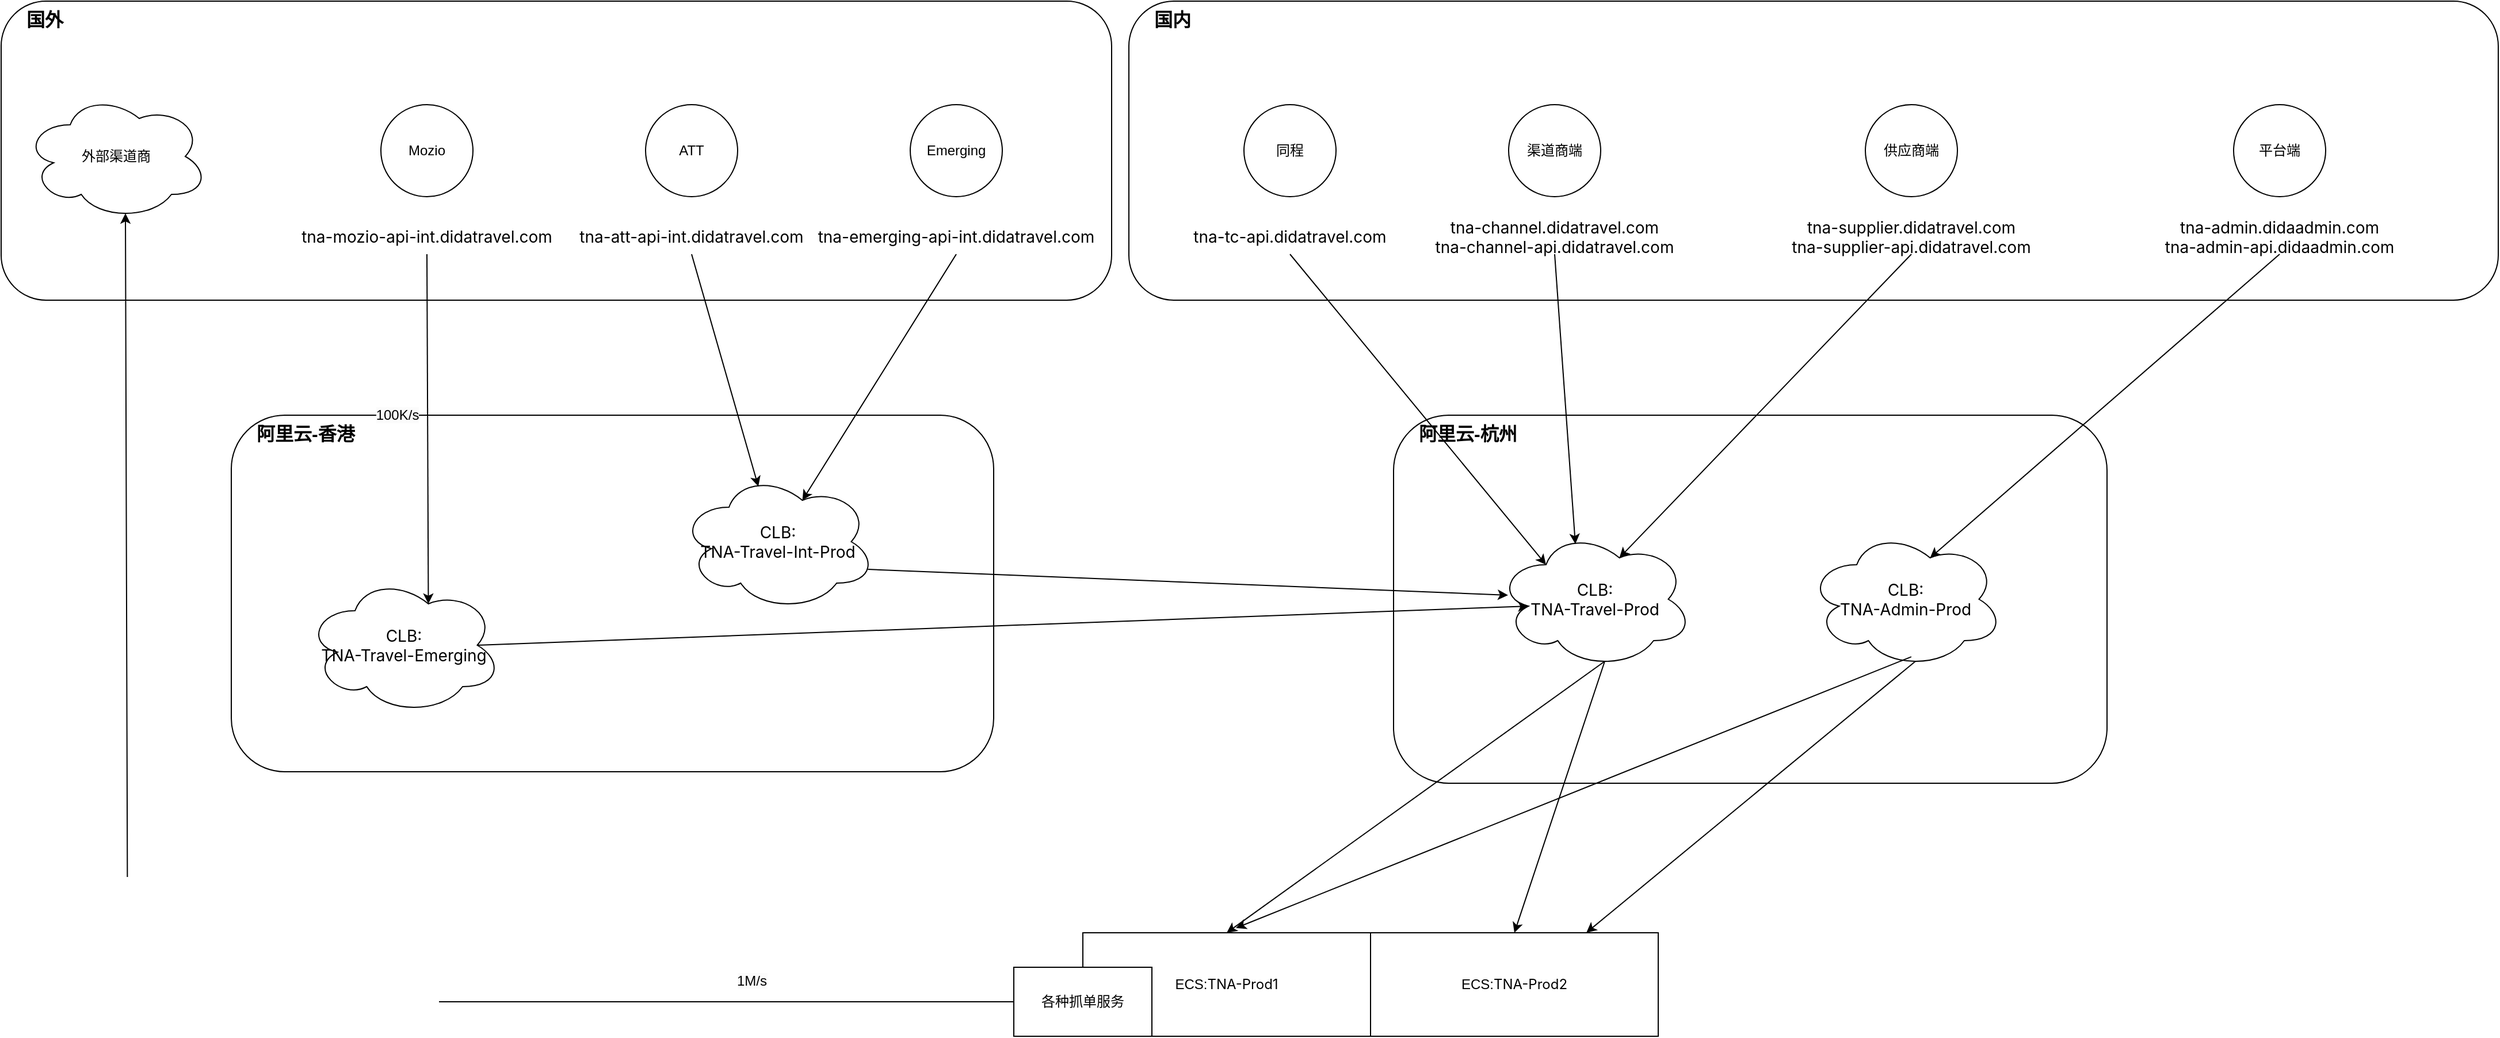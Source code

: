 <mxfile version="24.6.5" type="github">
  <diagram name="第 1 页" id="rxvdr3NrPpfpOXbg-tKn">
    <mxGraphModel dx="3267" dy="2470" grid="1" gridSize="10" guides="1" tooltips="1" connect="1" arrows="1" fold="1" page="1" pageScale="1" pageWidth="827" pageHeight="1169" math="0" shadow="0">
      <root>
        <mxCell id="0" />
        <mxCell id="1" parent="0" />
        <mxCell id="iEriNYR4oLIDM0LdQvEy-3" value="&lt;font style=&quot;font-size: 16px;&quot;&gt;&lt;b&gt;阿里云-杭州&lt;/b&gt;&lt;/font&gt;" style="rounded=1;whiteSpace=wrap;html=1;align=left;verticalAlign=top;spacingLeft=20;" vertex="1" parent="1">
          <mxGeometry x="590" y="310" width="620" height="320" as="geometry" />
        </mxCell>
        <mxCell id="iEriNYR4oLIDM0LdQvEy-2" value="&lt;font style=&quot;font-size: 16px;&quot;&gt;&lt;b&gt;阿里云-香港&lt;/b&gt;&lt;/font&gt;" style="rounded=1;whiteSpace=wrap;html=1;align=left;verticalAlign=top;spacingLeft=20;" vertex="1" parent="1">
          <mxGeometry x="-420" y="310" width="662.5" height="310" as="geometry" />
        </mxCell>
        <mxCell id="40FOMWwHZyk7qzxp3KXJ-44" value="&lt;font style=&quot;font-size: 16px;&quot;&gt;&lt;b&gt;国外&lt;/b&gt;&lt;/font&gt;" style="rounded=1;whiteSpace=wrap;html=1;align=left;verticalAlign=top;spacingLeft=20;" parent="1" vertex="1">
          <mxGeometry x="-620" y="-50" width="965" height="260" as="geometry" />
        </mxCell>
        <mxCell id="40FOMWwHZyk7qzxp3KXJ-43" value="&lt;font style=&quot;font-size: 16px;&quot;&gt;&lt;b&gt;国内&lt;/b&gt;&lt;/font&gt;" style="rounded=1;whiteSpace=wrap;html=1;align=left;verticalAlign=top;spacingLeft=20;" parent="1" vertex="1">
          <mxGeometry x="360" y="-50" width="1190" height="260" as="geometry" />
        </mxCell>
        <mxCell id="40FOMWwHZyk7qzxp3KXJ-3" value="Mozio" style="ellipse;whiteSpace=wrap;html=1;aspect=fixed;" parent="1" vertex="1">
          <mxGeometry x="-290" y="40" width="80" height="80" as="geometry" />
        </mxCell>
        <mxCell id="40FOMWwHZyk7qzxp3KXJ-4" value="ATT" style="ellipse;whiteSpace=wrap;html=1;aspect=fixed;" parent="1" vertex="1">
          <mxGeometry x="-60" y="40" width="80" height="80" as="geometry" />
        </mxCell>
        <mxCell id="40FOMWwHZyk7qzxp3KXJ-5" value="Emerging" style="ellipse;whiteSpace=wrap;html=1;aspect=fixed;" parent="1" vertex="1">
          <mxGeometry x="170" y="40" width="80" height="80" as="geometry" />
        </mxCell>
        <mxCell id="40FOMWwHZyk7qzxp3KXJ-6" value="同程" style="ellipse;whiteSpace=wrap;html=1;aspect=fixed;" parent="1" vertex="1">
          <mxGeometry x="460" y="40" width="80" height="80" as="geometry" />
        </mxCell>
        <mxCell id="40FOMWwHZyk7qzxp3KXJ-7" value="渠道商端" style="ellipse;whiteSpace=wrap;html=1;aspect=fixed;" parent="1" vertex="1">
          <mxGeometry x="690" y="40" width="80" height="80" as="geometry" />
        </mxCell>
        <mxCell id="40FOMWwHZyk7qzxp3KXJ-8" value="供应商端" style="ellipse;whiteSpace=wrap;html=1;aspect=fixed;" parent="1" vertex="1">
          <mxGeometry x="1000" y="40" width="80" height="80" as="geometry" />
        </mxCell>
        <mxCell id="40FOMWwHZyk7qzxp3KXJ-9" value="平台端" style="ellipse;whiteSpace=wrap;html=1;aspect=fixed;" parent="1" vertex="1">
          <mxGeometry x="1320" y="40" width="80" height="80" as="geometry" />
        </mxCell>
        <mxCell id="40FOMWwHZyk7qzxp3KXJ-12" value="&lt;div style=&quot;font-size: 14px;&quot;&gt;&lt;div data-zone-id=&quot;0&quot; data-line-index=&quot;0&quot; data-line=&quot;true&quot; style=&quot;white-space: pre;&quot;&gt;&lt;span style=&quot;font-family: MonospacedNumber, LarkHackSafariFont, LarkEmojiFont, LarkChineseQuote, -apple-system, BlinkMacSystemFont, &amp;quot;Helvetica Neue&amp;quot;, Tahoma, &amp;quot;PingFang SC&amp;quot;, &amp;quot;Microsoft Yahei&amp;quot;, Arial, &amp;quot;Hiragino Sans GB&amp;quot;, sans-serif, &amp;quot;Apple Color Emoji&amp;quot;, &amp;quot;Segoe UI Emoji&amp;quot;, &amp;quot;Segoe UI Symbol&amp;quot;, &amp;quot;Noto Color Emoji&amp;quot;;&quot;&gt;tna-channel.&lt;/span&gt;&lt;span style=&quot;font-family: MonospacedNumber, LarkHackSafariFont, LarkEmojiFont, LarkChineseQuote, -apple-system, BlinkMacSystemFont, &amp;quot;Helvetica Neue&amp;quot;, Tahoma, &amp;quot;PingFang SC&amp;quot;, &amp;quot;Microsoft Yahei&amp;quot;, Arial, &amp;quot;Hiragino Sans GB&amp;quot;, sans-serif, &amp;quot;Apple Color Emoji&amp;quot;, &amp;quot;Segoe UI Emoji&amp;quot;, &amp;quot;Segoe UI Symbol&amp;quot;, &amp;quot;Noto Color Emoji&amp;quot;;&quot;&gt;didatravel.com&lt;/span&gt;&lt;/div&gt;&lt;div data-zone-id=&quot;0&quot; data-line-index=&quot;0&quot; data-line=&quot;true&quot; style=&quot;white-space: pre;&quot;&gt;&lt;div&gt;&lt;div data-line=&quot;true&quot; data-line-index=&quot;0&quot; data-zone-id=&quot;0&quot;&gt;&lt;span style=&quot;font-family: MonospacedNumber, LarkHackSafariFont, LarkEmojiFont, LarkChineseQuote, -apple-system, BlinkMacSystemFont, &amp;quot;Helvetica Neue&amp;quot;, Tahoma, &amp;quot;PingFang SC&amp;quot;, &amp;quot;Microsoft Yahei&amp;quot;, Arial, &amp;quot;Hiragino Sans GB&amp;quot;, sans-serif, &amp;quot;Apple Color Emoji&amp;quot;, &amp;quot;Segoe UI Emoji&amp;quot;, &amp;quot;Segoe UI Symbol&amp;quot;, &amp;quot;Noto Color Emoji&amp;quot;;&quot;&gt;tna-channel-api&lt;/span&gt;&lt;span style=&quot;background-color: initial; font-family: MonospacedNumber, LarkHackSafariFont, LarkEmojiFont, LarkChineseQuote, -apple-system, BlinkMacSystemFont, &amp;quot;Helvetica Neue&amp;quot;, Tahoma, &amp;quot;PingFang SC&amp;quot;, &amp;quot;Microsoft Yahei&amp;quot;, Arial, &amp;quot;Hiragino Sans GB&amp;quot;, sans-serif, &amp;quot;Apple Color Emoji&amp;quot;, &amp;quot;Segoe UI Emoji&amp;quot;, &amp;quot;Segoe UI Symbol&amp;quot;, &amp;quot;Noto Color Emoji&amp;quot;;&quot;&gt;.&lt;/span&gt;&lt;span style=&quot;background-color: initial; font-family: MonospacedNumber, LarkHackSafariFont, LarkEmojiFont, LarkChineseQuote, -apple-system, BlinkMacSystemFont, &amp;quot;Helvetica Neue&amp;quot;, Tahoma, &amp;quot;PingFang SC&amp;quot;, &amp;quot;Microsoft Yahei&amp;quot;, Arial, &amp;quot;Hiragino Sans GB&amp;quot;, sans-serif, &amp;quot;Apple Color Emoji&amp;quot;, &amp;quot;Segoe UI Emoji&amp;quot;, &amp;quot;Segoe UI Symbol&amp;quot;, &amp;quot;Noto Color Emoji&amp;quot;;&quot;&gt;didatravel.com&lt;/span&gt;&lt;/div&gt;&lt;/div&gt;&lt;/div&gt;&lt;/div&gt;" style="text;html=1;align=center;verticalAlign=middle;whiteSpace=wrap;rounded=0;" parent="1" vertex="1">
          <mxGeometry x="625" y="140" width="210" height="30" as="geometry" />
        </mxCell>
        <mxCell id="40FOMWwHZyk7qzxp3KXJ-14" value="&lt;div style=&quot;font-size: 14px;&quot;&gt;&lt;div data-zone-id=&quot;0&quot; data-line-index=&quot;0&quot; data-line=&quot;true&quot; style=&quot;white-space: pre;&quot;&gt;&lt;span style=&quot;font-family: MonospacedNumber, LarkHackSafariFont, LarkEmojiFont, LarkChineseQuote, -apple-system, BlinkMacSystemFont, &amp;quot;Helvetica Neue&amp;quot;, Tahoma, &amp;quot;PingFang SC&amp;quot;, &amp;quot;Microsoft Yahei&amp;quot;, Arial, &amp;quot;Hiragino Sans GB&amp;quot;, sans-serif, &amp;quot;Apple Color Emoji&amp;quot;, &amp;quot;Segoe UI Emoji&amp;quot;, &amp;quot;Segoe UI Symbol&amp;quot;, &amp;quot;Noto Color Emoji&amp;quot;; background-color: initial;&quot;&gt;tna-supplier&lt;/span&gt;&lt;span style=&quot;font-family: MonospacedNumber, LarkHackSafariFont, LarkEmojiFont, LarkChineseQuote, -apple-system, BlinkMacSystemFont, &amp;quot;Helvetica Neue&amp;quot;, Tahoma, &amp;quot;PingFang SC&amp;quot;, &amp;quot;Microsoft Yahei&amp;quot;, Arial, &amp;quot;Hiragino Sans GB&amp;quot;, sans-serif, &amp;quot;Apple Color Emoji&amp;quot;, &amp;quot;Segoe UI Emoji&amp;quot;, &amp;quot;Segoe UI Symbol&amp;quot;, &amp;quot;Noto Color Emoji&amp;quot;;&quot;&gt;.&lt;/span&gt;&lt;span style=&quot;font-family: MonospacedNumber, LarkHackSafariFont, LarkEmojiFont, LarkChineseQuote, -apple-system, BlinkMacSystemFont, &amp;quot;Helvetica Neue&amp;quot;, Tahoma, &amp;quot;PingFang SC&amp;quot;, &amp;quot;Microsoft Yahei&amp;quot;, Arial, &amp;quot;Hiragino Sans GB&amp;quot;, sans-serif, &amp;quot;Apple Color Emoji&amp;quot;, &amp;quot;Segoe UI Emoji&amp;quot;, &amp;quot;Segoe UI Symbol&amp;quot;, &amp;quot;Noto Color Emoji&amp;quot;;&quot;&gt;didatravel.com&lt;/span&gt;&lt;/div&gt;&lt;div data-zone-id=&quot;0&quot; data-line-index=&quot;0&quot; data-line=&quot;true&quot; style=&quot;white-space: pre;&quot;&gt;&lt;div data-line=&quot;true&quot; data-line-index=&quot;0&quot; data-zone-id=&quot;0&quot;&gt;&lt;span style=&quot;font-family: MonospacedNumber, LarkHackSafariFont, LarkEmojiFont, LarkChineseQuote, -apple-system, BlinkMacSystemFont, &amp;quot;Helvetica Neue&amp;quot;, Tahoma, &amp;quot;PingFang SC&amp;quot;, &amp;quot;Microsoft Yahei&amp;quot;, Arial, &amp;quot;Hiragino Sans GB&amp;quot;, sans-serif, &amp;quot;Apple Color Emoji&amp;quot;, &amp;quot;Segoe UI Emoji&amp;quot;, &amp;quot;Segoe UI Symbol&amp;quot;, &amp;quot;Noto Color Emoji&amp;quot;; background-color: initial;&quot;&gt;tna-supplier&lt;/span&gt;&lt;span style=&quot;font-family: MonospacedNumber, LarkHackSafariFont, LarkEmojiFont, LarkChineseQuote, -apple-system, BlinkMacSystemFont, &amp;quot;Helvetica Neue&amp;quot;, Tahoma, &amp;quot;PingFang SC&amp;quot;, &amp;quot;Microsoft Yahei&amp;quot;, Arial, &amp;quot;Hiragino Sans GB&amp;quot;, sans-serif, &amp;quot;Apple Color Emoji&amp;quot;, &amp;quot;Segoe UI Emoji&amp;quot;, &amp;quot;Segoe UI Symbol&amp;quot;, &amp;quot;Noto Color Emoji&amp;quot;;&quot;&gt;-api&lt;/span&gt;&lt;span style=&quot;background-color: initial; font-family: MonospacedNumber, LarkHackSafariFont, LarkEmojiFont, LarkChineseQuote, -apple-system, BlinkMacSystemFont, &amp;quot;Helvetica Neue&amp;quot;, Tahoma, &amp;quot;PingFang SC&amp;quot;, &amp;quot;Microsoft Yahei&amp;quot;, Arial, &amp;quot;Hiragino Sans GB&amp;quot;, sans-serif, &amp;quot;Apple Color Emoji&amp;quot;, &amp;quot;Segoe UI Emoji&amp;quot;, &amp;quot;Segoe UI Symbol&amp;quot;, &amp;quot;Noto Color Emoji&amp;quot;;&quot;&gt;.&lt;/span&gt;&lt;span style=&quot;background-color: initial; font-family: MonospacedNumber, LarkHackSafariFont, LarkEmojiFont, LarkChineseQuote, -apple-system, BlinkMacSystemFont, &amp;quot;Helvetica Neue&amp;quot;, Tahoma, &amp;quot;PingFang SC&amp;quot;, &amp;quot;Microsoft Yahei&amp;quot;, Arial, &amp;quot;Hiragino Sans GB&amp;quot;, sans-serif, &amp;quot;Apple Color Emoji&amp;quot;, &amp;quot;Segoe UI Emoji&amp;quot;, &amp;quot;Segoe UI Symbol&amp;quot;, &amp;quot;Noto Color Emoji&amp;quot;;&quot;&gt;didatravel.com&lt;/span&gt;&lt;/div&gt;&lt;/div&gt;&lt;/div&gt;" style="text;html=1;align=center;verticalAlign=middle;whiteSpace=wrap;rounded=0;" parent="1" vertex="1">
          <mxGeometry x="935" y="140" width="210" height="30" as="geometry" />
        </mxCell>
        <mxCell id="40FOMWwHZyk7qzxp3KXJ-15" value="&lt;div style=&quot;font-size: 14px;&quot;&gt;&lt;div style=&quot;white-space: pre;&quot; data-line=&quot;true&quot; data-line-index=&quot;0&quot; data-zone-id=&quot;0&quot;&gt;&lt;span style=&quot;font-family: MonospacedNumber, LarkHackSafariFont, LarkEmojiFont, LarkChineseQuote, -apple-system, BlinkMacSystemFont, &amp;quot;Helvetica Neue&amp;quot;, Tahoma, &amp;quot;PingFang SC&amp;quot;, &amp;quot;Microsoft Yahei&amp;quot;, Arial, &amp;quot;Hiragino Sans GB&amp;quot;, sans-serif, &amp;quot;Apple Color Emoji&amp;quot;, &amp;quot;Segoe UI Emoji&amp;quot;, &amp;quot;Segoe UI Symbol&amp;quot;, &amp;quot;Noto Color Emoji&amp;quot;; background-color: initial;&quot;&gt;tna-admin&lt;/span&gt;&lt;span style=&quot;font-family: MonospacedNumber, LarkHackSafariFont, LarkEmojiFont, LarkChineseQuote, -apple-system, BlinkMacSystemFont, &amp;quot;Helvetica Neue&amp;quot;, Tahoma, &amp;quot;PingFang SC&amp;quot;, &amp;quot;Microsoft Yahei&amp;quot;, Arial, &amp;quot;Hiragino Sans GB&amp;quot;, sans-serif, &amp;quot;Apple Color Emoji&amp;quot;, &amp;quot;Segoe UI Emoji&amp;quot;, &amp;quot;Segoe UI Symbol&amp;quot;, &amp;quot;Noto Color Emoji&amp;quot;;&quot;&gt;.&lt;/span&gt;&lt;span style=&quot;font-family: MonospacedNumber, LarkHackSafariFont, LarkEmojiFont, LarkChineseQuote, -apple-system, BlinkMacSystemFont, &amp;quot;Helvetica Neue&amp;quot;, Tahoma, &amp;quot;PingFang SC&amp;quot;, &amp;quot;Microsoft Yahei&amp;quot;, Arial, &amp;quot;Hiragino Sans GB&amp;quot;, sans-serif, &amp;quot;Apple Color Emoji&amp;quot;, &amp;quot;Segoe UI Emoji&amp;quot;, &amp;quot;Segoe UI Symbol&amp;quot;, &amp;quot;Noto Color Emoji&amp;quot;;&quot;&gt;didaadmin.com&lt;/span&gt;&lt;/div&gt;&lt;div style=&quot;white-space: pre;&quot; data-line=&quot;true&quot; data-line-index=&quot;0&quot; data-zone-id=&quot;0&quot;&gt;&lt;div data-line=&quot;true&quot; data-line-index=&quot;0&quot; data-zone-id=&quot;0&quot;&gt;&lt;span style=&quot;font-family: MonospacedNumber, LarkHackSafariFont, LarkEmojiFont, LarkChineseQuote, -apple-system, BlinkMacSystemFont, &amp;quot;Helvetica Neue&amp;quot;, Tahoma, &amp;quot;PingFang SC&amp;quot;, &amp;quot;Microsoft Yahei&amp;quot;, Arial, &amp;quot;Hiragino Sans GB&amp;quot;, sans-serif, &amp;quot;Apple Color Emoji&amp;quot;, &amp;quot;Segoe UI Emoji&amp;quot;, &amp;quot;Segoe UI Symbol&amp;quot;, &amp;quot;Noto Color Emoji&amp;quot;; background-color: initial;&quot;&gt;tna-admin-api&lt;/span&gt;&lt;span style=&quot;font-family: MonospacedNumber, LarkHackSafariFont, LarkEmojiFont, LarkChineseQuote, -apple-system, BlinkMacSystemFont, &amp;quot;Helvetica Neue&amp;quot;, Tahoma, &amp;quot;PingFang SC&amp;quot;, &amp;quot;Microsoft Yahei&amp;quot;, Arial, &amp;quot;Hiragino Sans GB&amp;quot;, sans-serif, &amp;quot;Apple Color Emoji&amp;quot;, &amp;quot;Segoe UI Emoji&amp;quot;, &amp;quot;Segoe UI Symbol&amp;quot;, &amp;quot;Noto Color Emoji&amp;quot;;&quot;&gt;.&lt;/span&gt;&lt;span style=&quot;font-family: MonospacedNumber, LarkHackSafariFont, LarkEmojiFont, LarkChineseQuote, -apple-system, BlinkMacSystemFont, &amp;quot;Helvetica Neue&amp;quot;, Tahoma, &amp;quot;PingFang SC&amp;quot;, &amp;quot;Microsoft Yahei&amp;quot;, Arial, &amp;quot;Hiragino Sans GB&amp;quot;, sans-serif, &amp;quot;Apple Color Emoji&amp;quot;, &amp;quot;Segoe UI Emoji&amp;quot;, &amp;quot;Segoe UI Symbol&amp;quot;, &amp;quot;Noto Color Emoji&amp;quot;;&quot;&gt;didaadmin.com&lt;/span&gt;&lt;/div&gt;&lt;/div&gt;&lt;/div&gt;" style="text;html=1;align=center;verticalAlign=middle;whiteSpace=wrap;rounded=0;" parent="1" vertex="1">
          <mxGeometry x="1255" y="140" width="210" height="30" as="geometry" />
        </mxCell>
        <mxCell id="40FOMWwHZyk7qzxp3KXJ-16" value="&lt;div style=&quot;font-size: 14px;&quot;&gt;&lt;div data-zone-id=&quot;0&quot; data-line-index=&quot;0&quot; data-line=&quot;true&quot; style=&quot;white-space: pre;&quot;&gt;&lt;span style=&quot;font-family: MonospacedNumber, LarkHackSafariFont, LarkEmojiFont, LarkChineseQuote, -apple-system, BlinkMacSystemFont, &amp;quot;Helvetica Neue&amp;quot;, Tahoma, &amp;quot;PingFang SC&amp;quot;, &amp;quot;Microsoft Yahei&amp;quot;, Arial, &amp;quot;Hiragino Sans GB&amp;quot;, sans-serif, &amp;quot;Apple Color Emoji&amp;quot;, &amp;quot;Segoe UI Emoji&amp;quot;, &amp;quot;Segoe UI Symbol&amp;quot;, &amp;quot;Noto Color Emoji&amp;quot;; background-color: initial;&quot;&gt;tna-tc-api&lt;/span&gt;&lt;span style=&quot;background-color: initial; font-family: MonospacedNumber, LarkHackSafariFont, LarkEmojiFont, LarkChineseQuote, -apple-system, BlinkMacSystemFont, &amp;quot;Helvetica Neue&amp;quot;, Tahoma, &amp;quot;PingFang SC&amp;quot;, &amp;quot;Microsoft Yahei&amp;quot;, Arial, &amp;quot;Hiragino Sans GB&amp;quot;, sans-serif, &amp;quot;Apple Color Emoji&amp;quot;, &amp;quot;Segoe UI Emoji&amp;quot;, &amp;quot;Segoe UI Symbol&amp;quot;, &amp;quot;Noto Color Emoji&amp;quot;;&quot;&gt;.&lt;/span&gt;&lt;span style=&quot;background-color: initial; font-family: MonospacedNumber, LarkHackSafariFont, LarkEmojiFont, LarkChineseQuote, -apple-system, BlinkMacSystemFont, &amp;quot;Helvetica Neue&amp;quot;, Tahoma, &amp;quot;PingFang SC&amp;quot;, &amp;quot;Microsoft Yahei&amp;quot;, Arial, &amp;quot;Hiragino Sans GB&amp;quot;, sans-serif, &amp;quot;Apple Color Emoji&amp;quot;, &amp;quot;Segoe UI Emoji&amp;quot;, &amp;quot;Segoe UI Symbol&amp;quot;, &amp;quot;Noto Color Emoji&amp;quot;;&quot;&gt;didatravel.com&lt;/span&gt;&lt;br&gt;&lt;/div&gt;&lt;/div&gt;" style="text;html=1;align=center;verticalAlign=middle;whiteSpace=wrap;rounded=0;" parent="1" vertex="1">
          <mxGeometry x="395" y="140" width="210" height="30" as="geometry" />
        </mxCell>
        <mxCell id="40FOMWwHZyk7qzxp3KXJ-17" value="&lt;div style=&quot;font-size: 14px;&quot;&gt;&lt;div data-zone-id=&quot;0&quot; data-line-index=&quot;0&quot; data-line=&quot;true&quot; style=&quot;white-space: pre;&quot;&gt;&lt;span style=&quot;font-family: MonospacedNumber, LarkHackSafariFont, LarkEmojiFont, LarkChineseQuote, -apple-system, BlinkMacSystemFont, &amp;quot;Helvetica Neue&amp;quot;, Tahoma, &amp;quot;PingFang SC&amp;quot;, &amp;quot;Microsoft Yahei&amp;quot;, Arial, &amp;quot;Hiragino Sans GB&amp;quot;, sans-serif, &amp;quot;Apple Color Emoji&amp;quot;, &amp;quot;Segoe UI Emoji&amp;quot;, &amp;quot;Segoe UI Symbol&amp;quot;, &amp;quot;Noto Color Emoji&amp;quot;; background-color: initial;&quot;&gt;tna-emerging-api-int&lt;/span&gt;&lt;span style=&quot;background-color: initial; font-family: MonospacedNumber, LarkHackSafariFont, LarkEmojiFont, LarkChineseQuote, -apple-system, BlinkMacSystemFont, &amp;quot;Helvetica Neue&amp;quot;, Tahoma, &amp;quot;PingFang SC&amp;quot;, &amp;quot;Microsoft Yahei&amp;quot;, Arial, &amp;quot;Hiragino Sans GB&amp;quot;, sans-serif, &amp;quot;Apple Color Emoji&amp;quot;, &amp;quot;Segoe UI Emoji&amp;quot;, &amp;quot;Segoe UI Symbol&amp;quot;, &amp;quot;Noto Color Emoji&amp;quot;;&quot;&gt;.&lt;/span&gt;&lt;span style=&quot;background-color: initial; font-family: MonospacedNumber, LarkHackSafariFont, LarkEmojiFont, LarkChineseQuote, -apple-system, BlinkMacSystemFont, &amp;quot;Helvetica Neue&amp;quot;, Tahoma, &amp;quot;PingFang SC&amp;quot;, &amp;quot;Microsoft Yahei&amp;quot;, Arial, &amp;quot;Hiragino Sans GB&amp;quot;, sans-serif, &amp;quot;Apple Color Emoji&amp;quot;, &amp;quot;Segoe UI Emoji&amp;quot;, &amp;quot;Segoe UI Symbol&amp;quot;, &amp;quot;Noto Color Emoji&amp;quot;;&quot;&gt;didatravel.com&lt;/span&gt;&lt;br&gt;&lt;/div&gt;&lt;/div&gt;" style="text;html=1;align=center;verticalAlign=middle;whiteSpace=wrap;rounded=0;" parent="1" vertex="1">
          <mxGeometry x="105" y="140" width="210" height="30" as="geometry" />
        </mxCell>
        <mxCell id="40FOMWwHZyk7qzxp3KXJ-18" value="&lt;div style=&quot;font-size: 14px;&quot;&gt;&lt;div data-zone-id=&quot;0&quot; data-line-index=&quot;0&quot; data-line=&quot;true&quot; style=&quot;white-space: pre;&quot;&gt;&lt;span style=&quot;font-family: MonospacedNumber, LarkHackSafariFont, LarkEmojiFont, LarkChineseQuote, -apple-system, BlinkMacSystemFont, &amp;quot;Helvetica Neue&amp;quot;, Tahoma, &amp;quot;PingFang SC&amp;quot;, &amp;quot;Microsoft Yahei&amp;quot;, Arial, &amp;quot;Hiragino Sans GB&amp;quot;, sans-serif, &amp;quot;Apple Color Emoji&amp;quot;, &amp;quot;Segoe UI Emoji&amp;quot;, &amp;quot;Segoe UI Symbol&amp;quot;, &amp;quot;Noto Color Emoji&amp;quot;; background-color: initial;&quot;&gt;tna-att-api-int&lt;/span&gt;&lt;span style=&quot;background-color: initial; font-family: MonospacedNumber, LarkHackSafariFont, LarkEmojiFont, LarkChineseQuote, -apple-system, BlinkMacSystemFont, &amp;quot;Helvetica Neue&amp;quot;, Tahoma, &amp;quot;PingFang SC&amp;quot;, &amp;quot;Microsoft Yahei&amp;quot;, Arial, &amp;quot;Hiragino Sans GB&amp;quot;, sans-serif, &amp;quot;Apple Color Emoji&amp;quot;, &amp;quot;Segoe UI Emoji&amp;quot;, &amp;quot;Segoe UI Symbol&amp;quot;, &amp;quot;Noto Color Emoji&amp;quot;;&quot;&gt;.&lt;/span&gt;&lt;span style=&quot;background-color: initial; font-family: MonospacedNumber, LarkHackSafariFont, LarkEmojiFont, LarkChineseQuote, -apple-system, BlinkMacSystemFont, &amp;quot;Helvetica Neue&amp;quot;, Tahoma, &amp;quot;PingFang SC&amp;quot;, &amp;quot;Microsoft Yahei&amp;quot;, Arial, &amp;quot;Hiragino Sans GB&amp;quot;, sans-serif, &amp;quot;Apple Color Emoji&amp;quot;, &amp;quot;Segoe UI Emoji&amp;quot;, &amp;quot;Segoe UI Symbol&amp;quot;, &amp;quot;Noto Color Emoji&amp;quot;;&quot;&gt;didatravel.com&lt;/span&gt;&lt;br&gt;&lt;/div&gt;&lt;/div&gt;" style="text;html=1;align=center;verticalAlign=middle;whiteSpace=wrap;rounded=0;" parent="1" vertex="1">
          <mxGeometry x="-125" y="140" width="210" height="30" as="geometry" />
        </mxCell>
        <mxCell id="40FOMWwHZyk7qzxp3KXJ-19" value="&lt;div style=&quot;font-size: 14px;&quot;&gt;&lt;div data-zone-id=&quot;0&quot; data-line-index=&quot;0&quot; data-line=&quot;true&quot; style=&quot;white-space: pre;&quot;&gt;&lt;span style=&quot;font-family: MonospacedNumber, LarkHackSafariFont, LarkEmojiFont, LarkChineseQuote, -apple-system, BlinkMacSystemFont, &amp;quot;Helvetica Neue&amp;quot;, Tahoma, &amp;quot;PingFang SC&amp;quot;, &amp;quot;Microsoft Yahei&amp;quot;, Arial, &amp;quot;Hiragino Sans GB&amp;quot;, sans-serif, &amp;quot;Apple Color Emoji&amp;quot;, &amp;quot;Segoe UI Emoji&amp;quot;, &amp;quot;Segoe UI Symbol&amp;quot;, &amp;quot;Noto Color Emoji&amp;quot;; background-color: initial;&quot;&gt;tna-mozio-api-int&lt;/span&gt;&lt;span style=&quot;background-color: initial; font-family: MonospacedNumber, LarkHackSafariFont, LarkEmojiFont, LarkChineseQuote, -apple-system, BlinkMacSystemFont, &amp;quot;Helvetica Neue&amp;quot;, Tahoma, &amp;quot;PingFang SC&amp;quot;, &amp;quot;Microsoft Yahei&amp;quot;, Arial, &amp;quot;Hiragino Sans GB&amp;quot;, sans-serif, &amp;quot;Apple Color Emoji&amp;quot;, &amp;quot;Segoe UI Emoji&amp;quot;, &amp;quot;Segoe UI Symbol&amp;quot;, &amp;quot;Noto Color Emoji&amp;quot;;&quot;&gt;.&lt;/span&gt;&lt;span style=&quot;background-color: initial; font-family: MonospacedNumber, LarkHackSafariFont, LarkEmojiFont, LarkChineseQuote, -apple-system, BlinkMacSystemFont, &amp;quot;Helvetica Neue&amp;quot;, Tahoma, &amp;quot;PingFang SC&amp;quot;, &amp;quot;Microsoft Yahei&amp;quot;, Arial, &amp;quot;Hiragino Sans GB&amp;quot;, sans-serif, &amp;quot;Apple Color Emoji&amp;quot;, &amp;quot;Segoe UI Emoji&amp;quot;, &amp;quot;Segoe UI Symbol&amp;quot;, &amp;quot;Noto Color Emoji&amp;quot;;&quot;&gt;didatravel.com&lt;/span&gt;&lt;br&gt;&lt;/div&gt;&lt;/div&gt;" style="text;html=1;align=center;verticalAlign=middle;whiteSpace=wrap;rounded=0;" parent="1" vertex="1">
          <mxGeometry x="-355" y="140" width="210" height="30" as="geometry" />
        </mxCell>
        <mxCell id="40FOMWwHZyk7qzxp3KXJ-21" value="&lt;div style=&quot;font-size: 14px;&quot;&gt;&lt;div style=&quot;white-space: pre;&quot; data-line=&quot;true&quot; data-line-index=&quot;0&quot; data-zone-id=&quot;0&quot;&gt;&lt;span style=&quot;font-family: MonospacedNumber, LarkHackSafariFont, LarkEmojiFont, LarkChineseQuote, -apple-system, BlinkMacSystemFont, &amp;quot;Helvetica Neue&amp;quot;, Tahoma, &amp;quot;PingFang SC&amp;quot;, &amp;quot;Microsoft Yahei&amp;quot;, Arial, &amp;quot;Hiragino Sans GB&amp;quot;, sans-serif, &amp;quot;Apple Color Emoji&amp;quot;, &amp;quot;Segoe UI Emoji&amp;quot;, &amp;quot;Segoe UI Symbol&amp;quot;, &amp;quot;Noto Color Emoji&amp;quot;;&quot;&gt;CLB:&lt;/span&gt;&lt;/div&gt;&lt;div style=&quot;white-space: pre;&quot; data-line=&quot;true&quot; data-line-index=&quot;0&quot; data-zone-id=&quot;0&quot;&gt;&lt;span style=&quot;font-family: MonospacedNumber, LarkHackSafariFont, LarkEmojiFont, LarkChineseQuote, -apple-system, BlinkMacSystemFont, &amp;quot;Helvetica Neue&amp;quot;, Tahoma, &amp;quot;PingFang SC&amp;quot;, &amp;quot;Microsoft Yahei&amp;quot;, Arial, &amp;quot;Hiragino Sans GB&amp;quot;, sans-serif, &amp;quot;Apple Color Emoji&amp;quot;, &amp;quot;Segoe UI Emoji&amp;quot;, &amp;quot;Segoe UI Symbol&amp;quot;, &amp;quot;Noto Color Emoji&amp;quot;;&quot;&gt;TNA-Admin-Prod&lt;/span&gt;&lt;/div&gt;&lt;/div&gt;" style="ellipse;shape=cloud;whiteSpace=wrap;html=1;" parent="1" vertex="1">
          <mxGeometry x="950" y="410" width="170" height="120" as="geometry" />
        </mxCell>
        <mxCell id="40FOMWwHZyk7qzxp3KXJ-23" value="&lt;div style=&quot;font-size: 14px;&quot;&gt;&lt;div style=&quot;white-space: pre;&quot; data-line=&quot;true&quot; data-line-index=&quot;0&quot; data-zone-id=&quot;0&quot;&gt;&lt;div&gt;&lt;div data-line=&quot;true&quot; data-line-index=&quot;0&quot; data-zone-id=&quot;0&quot;&gt;&lt;span style=&quot;font-family: MonospacedNumber, LarkHackSafariFont, LarkEmojiFont, LarkChineseQuote, -apple-system, BlinkMacSystemFont, &amp;quot;Helvetica Neue&amp;quot;, Tahoma, &amp;quot;PingFang SC&amp;quot;, &amp;quot;Microsoft Yahei&amp;quot;, Arial, &amp;quot;Hiragino Sans GB&amp;quot;, sans-serif, &amp;quot;Apple Color Emoji&amp;quot;, &amp;quot;Segoe UI Emoji&amp;quot;, &amp;quot;Segoe UI Symbol&amp;quot;, &amp;quot;Noto Color Emoji&amp;quot;;&quot;&gt;CLB:&lt;/span&gt;&lt;/div&gt;&lt;div data-line=&quot;true&quot; data-line-index=&quot;0&quot; data-zone-id=&quot;0&quot;&gt;&lt;span style=&quot;font-family: MonospacedNumber, LarkHackSafariFont, LarkEmojiFont, LarkChineseQuote, -apple-system, BlinkMacSystemFont, &amp;quot;Helvetica Neue&amp;quot;, Tahoma, &amp;quot;PingFang SC&amp;quot;, &amp;quot;Microsoft Yahei&amp;quot;, Arial, &amp;quot;Hiragino Sans GB&amp;quot;, sans-serif, &amp;quot;Apple Color Emoji&amp;quot;, &amp;quot;Segoe UI Emoji&amp;quot;, &amp;quot;Segoe UI Symbol&amp;quot;, &amp;quot;Noto Color Emoji&amp;quot;;&quot;&gt;TNA-Travel-Prod&lt;/span&gt;&lt;/div&gt;&lt;/div&gt;&lt;/div&gt;&lt;/div&gt;" style="ellipse;shape=cloud;whiteSpace=wrap;html=1;" parent="1" vertex="1">
          <mxGeometry x="680" y="410" width="170" height="120" as="geometry" />
        </mxCell>
        <mxCell id="40FOMWwHZyk7qzxp3KXJ-24" value="&lt;div style=&quot;font-size: 14px;&quot;&gt;&lt;div style=&quot;white-space: pre;&quot; data-line=&quot;true&quot; data-line-index=&quot;0&quot; data-zone-id=&quot;0&quot;&gt;&lt;div data-line=&quot;true&quot; data-line-index=&quot;0&quot; data-zone-id=&quot;0&quot;&gt;&lt;div&gt;&lt;div data-line=&quot;true&quot; data-line-index=&quot;0&quot; data-zone-id=&quot;0&quot;&gt;&lt;span style=&quot;font-family: MonospacedNumber, LarkHackSafariFont, LarkEmojiFont, LarkChineseQuote, -apple-system, BlinkMacSystemFont, &amp;quot;Helvetica Neue&amp;quot;, Tahoma, &amp;quot;PingFang SC&amp;quot;, &amp;quot;Microsoft Yahei&amp;quot;, Arial, &amp;quot;Hiragino Sans GB&amp;quot;, sans-serif, &amp;quot;Apple Color Emoji&amp;quot;, &amp;quot;Segoe UI Emoji&amp;quot;, &amp;quot;Segoe UI Symbol&amp;quot;, &amp;quot;Noto Color Emoji&amp;quot;;&quot;&gt;CLB:&lt;/span&gt;&lt;/div&gt;&lt;div data-line=&quot;true&quot; data-line-index=&quot;0&quot; data-zone-id=&quot;0&quot;&gt;&lt;span style=&quot;font-family: MonospacedNumber, LarkHackSafariFont, LarkEmojiFont, LarkChineseQuote, -apple-system, BlinkMacSystemFont, &amp;quot;Helvetica Neue&amp;quot;, Tahoma, &amp;quot;PingFang SC&amp;quot;, &amp;quot;Microsoft Yahei&amp;quot;, Arial, &amp;quot;Hiragino Sans GB&amp;quot;, sans-serif, &amp;quot;Apple Color Emoji&amp;quot;, &amp;quot;Segoe UI Emoji&amp;quot;, &amp;quot;Segoe UI Symbol&amp;quot;, &amp;quot;Noto Color Emoji&amp;quot;;&quot;&gt;TNA-Travel-Int-Prod&lt;/span&gt;&lt;/div&gt;&lt;/div&gt;&lt;/div&gt;&lt;/div&gt;&lt;/div&gt;" style="ellipse;shape=cloud;whiteSpace=wrap;html=1;" parent="1" vertex="1">
          <mxGeometry x="-30" y="360" width="170" height="120" as="geometry" />
        </mxCell>
        <mxCell id="40FOMWwHZyk7qzxp3KXJ-26" value="" style="endArrow=classic;html=1;rounded=0;exitX=0.5;exitY=1;exitDx=0;exitDy=0;entryX=0.625;entryY=0.2;entryDx=0;entryDy=0;entryPerimeter=0;" parent="1" source="40FOMWwHZyk7qzxp3KXJ-15" target="40FOMWwHZyk7qzxp3KXJ-21" edge="1">
          <mxGeometry width="50" height="50" relative="1" as="geometry">
            <mxPoint x="860" y="360" as="sourcePoint" />
            <mxPoint x="910" y="310" as="targetPoint" />
          </mxGeometry>
        </mxCell>
        <mxCell id="40FOMWwHZyk7qzxp3KXJ-28" value="" style="endArrow=classic;html=1;rounded=0;exitX=0.5;exitY=1;exitDx=0;exitDy=0;entryX=0.625;entryY=0.2;entryDx=0;entryDy=0;entryPerimeter=0;" parent="1" source="40FOMWwHZyk7qzxp3KXJ-14" target="40FOMWwHZyk7qzxp3KXJ-23" edge="1">
          <mxGeometry width="50" height="50" relative="1" as="geometry">
            <mxPoint x="630" y="400" as="sourcePoint" />
            <mxPoint x="680" y="350" as="targetPoint" />
          </mxGeometry>
        </mxCell>
        <mxCell id="40FOMWwHZyk7qzxp3KXJ-29" value="" style="endArrow=classic;html=1;rounded=0;exitX=0.5;exitY=1;exitDx=0;exitDy=0;entryX=0.4;entryY=0.1;entryDx=0;entryDy=0;entryPerimeter=0;" parent="1" source="40FOMWwHZyk7qzxp3KXJ-12" target="40FOMWwHZyk7qzxp3KXJ-23" edge="1">
          <mxGeometry width="50" height="50" relative="1" as="geometry">
            <mxPoint x="560" y="420" as="sourcePoint" />
            <mxPoint x="610" y="370" as="targetPoint" />
          </mxGeometry>
        </mxCell>
        <mxCell id="40FOMWwHZyk7qzxp3KXJ-30" value="" style="endArrow=classic;html=1;rounded=0;exitX=0.5;exitY=1;exitDx=0;exitDy=0;entryX=0.25;entryY=0.25;entryDx=0;entryDy=0;entryPerimeter=0;" parent="1" source="40FOMWwHZyk7qzxp3KXJ-16" target="40FOMWwHZyk7qzxp3KXJ-23" edge="1">
          <mxGeometry width="50" height="50" relative="1" as="geometry">
            <mxPoint x="500" y="420" as="sourcePoint" />
            <mxPoint x="550" y="370" as="targetPoint" />
          </mxGeometry>
        </mxCell>
        <mxCell id="40FOMWwHZyk7qzxp3KXJ-31" value="" style="endArrow=classic;html=1;rounded=0;exitX=0.5;exitY=1;exitDx=0;exitDy=0;entryX=0.625;entryY=0.2;entryDx=0;entryDy=0;entryPerimeter=0;" parent="1" source="40FOMWwHZyk7qzxp3KXJ-17" target="40FOMWwHZyk7qzxp3KXJ-24" edge="1">
          <mxGeometry width="50" height="50" relative="1" as="geometry">
            <mxPoint x="320" y="450" as="sourcePoint" />
            <mxPoint x="370" y="400" as="targetPoint" />
          </mxGeometry>
        </mxCell>
        <mxCell id="40FOMWwHZyk7qzxp3KXJ-32" value="" style="endArrow=classic;html=1;rounded=0;exitX=0.5;exitY=1;exitDx=0;exitDy=0;entryX=0.4;entryY=0.1;entryDx=0;entryDy=0;entryPerimeter=0;" parent="1" source="40FOMWwHZyk7qzxp3KXJ-18" target="40FOMWwHZyk7qzxp3KXJ-24" edge="1">
          <mxGeometry width="50" height="50" relative="1" as="geometry">
            <mxPoint x="-120" y="370" as="sourcePoint" />
            <mxPoint x="-70" y="320" as="targetPoint" />
          </mxGeometry>
        </mxCell>
        <mxCell id="40FOMWwHZyk7qzxp3KXJ-33" value="" style="endArrow=classic;html=1;rounded=0;exitX=0.5;exitY=1;exitDx=0;exitDy=0;entryX=0.625;entryY=0.2;entryDx=0;entryDy=0;entryPerimeter=0;" parent="1" source="40FOMWwHZyk7qzxp3KXJ-19" target="40FOMWwHZyk7qzxp3KXJ-34" edge="1">
          <mxGeometry width="50" height="50" relative="1" as="geometry">
            <mxPoint x="-380" y="370" as="sourcePoint" />
            <mxPoint x="-330" y="320" as="targetPoint" />
          </mxGeometry>
        </mxCell>
        <mxCell id="40FOMWwHZyk7qzxp3KXJ-46" value="&lt;span style=&quot;font-size: 12px; text-wrap: wrap; background-color: rgb(251, 251, 251);&quot;&gt;100K/s&lt;/span&gt;" style="edgeLabel;html=1;align=center;verticalAlign=middle;resizable=0;points=[];" parent="40FOMWwHZyk7qzxp3KXJ-33" vertex="1" connectable="0">
          <mxGeometry x="-0.1" y="-3" relative="1" as="geometry">
            <mxPoint x="-24" y="3" as="offset" />
          </mxGeometry>
        </mxCell>
        <mxCell id="40FOMWwHZyk7qzxp3KXJ-34" value="&lt;div style=&quot;font-size: 14px;&quot;&gt;&lt;div style=&quot;white-space: pre;&quot; data-line=&quot;true&quot; data-line-index=&quot;0&quot; data-zone-id=&quot;0&quot;&gt;&lt;div data-line=&quot;true&quot; data-line-index=&quot;0&quot; data-zone-id=&quot;0&quot;&gt;&lt;div&gt;&lt;div data-line=&quot;true&quot; data-line-index=&quot;0&quot; data-zone-id=&quot;0&quot;&gt;&lt;span style=&quot;font-family: MonospacedNumber, LarkHackSafariFont, LarkEmojiFont, LarkChineseQuote, -apple-system, BlinkMacSystemFont, &amp;quot;Helvetica Neue&amp;quot;, Tahoma, &amp;quot;PingFang SC&amp;quot;, &amp;quot;Microsoft Yahei&amp;quot;, Arial, &amp;quot;Hiragino Sans GB&amp;quot;, sans-serif, &amp;quot;Apple Color Emoji&amp;quot;, &amp;quot;Segoe UI Emoji&amp;quot;, &amp;quot;Segoe UI Symbol&amp;quot;, &amp;quot;Noto Color Emoji&amp;quot;;&quot;&gt;CLB:&lt;/span&gt;&lt;/div&gt;&lt;div data-line=&quot;true&quot; data-line-index=&quot;0&quot; data-zone-id=&quot;0&quot;&gt;&lt;span style=&quot;font-family: MonospacedNumber, LarkHackSafariFont, LarkEmojiFont, LarkChineseQuote, -apple-system, BlinkMacSystemFont, &amp;quot;Helvetica Neue&amp;quot;, Tahoma, &amp;quot;PingFang SC&amp;quot;, &amp;quot;Microsoft Yahei&amp;quot;, Arial, &amp;quot;Hiragino Sans GB&amp;quot;, sans-serif, &amp;quot;Apple Color Emoji&amp;quot;, &amp;quot;Segoe UI Emoji&amp;quot;, &amp;quot;Segoe UI Symbol&amp;quot;, &amp;quot;Noto Color Emoji&amp;quot;;&quot;&gt;TNA-Travel-Emerging&lt;/span&gt;&lt;/div&gt;&lt;/div&gt;&lt;/div&gt;&lt;/div&gt;&lt;/div&gt;" style="ellipse;shape=cloud;whiteSpace=wrap;html=1;" parent="1" vertex="1">
          <mxGeometry x="-355" y="450" width="170" height="120" as="geometry" />
        </mxCell>
        <mxCell id="40FOMWwHZyk7qzxp3KXJ-37" value="ECS:&lt;span style=&quot;font-family: -apple-system, BlinkMacSystemFont, &amp;quot;Segoe UI&amp;quot;, &amp;quot;PingFang SC&amp;quot;, &amp;quot;Hiragino Sans GB&amp;quot;, &amp;quot;Microsoft YaHei&amp;quot;, &amp;quot;Helvetica Neue&amp;quot;, Helvetica, Arial, sans-serif; text-align: start; white-space: pre;&quot;&gt;TNA-Prod1&lt;/span&gt;" style="rounded=0;whiteSpace=wrap;html=1;" parent="1" vertex="1">
          <mxGeometry x="320" y="760" width="250" height="90" as="geometry" />
        </mxCell>
        <mxCell id="40FOMWwHZyk7qzxp3KXJ-38" value="ECS:&lt;span style=&quot;font-family: -apple-system, BlinkMacSystemFont, &amp;quot;Segoe UI&amp;quot;, &amp;quot;PingFang SC&amp;quot;, &amp;quot;Hiragino Sans GB&amp;quot;, &amp;quot;Microsoft YaHei&amp;quot;, &amp;quot;Helvetica Neue&amp;quot;, Helvetica, Arial, sans-serif; text-align: start; white-space: pre;&quot;&gt;TNA-Prod2&lt;/span&gt;" style="rounded=0;whiteSpace=wrap;html=1;" parent="1" vertex="1">
          <mxGeometry x="570" y="760" width="250" height="90" as="geometry" />
        </mxCell>
        <mxCell id="40FOMWwHZyk7qzxp3KXJ-41" value="" style="endArrow=classic;html=1;rounded=0;exitX=0.55;exitY=0.95;exitDx=0;exitDy=0;exitPerimeter=0;entryX=0.5;entryY=0;entryDx=0;entryDy=0;" parent="1" source="40FOMWwHZyk7qzxp3KXJ-23" target="40FOMWwHZyk7qzxp3KXJ-38" edge="1">
          <mxGeometry width="50" height="50" relative="1" as="geometry">
            <mxPoint x="890" y="620" as="sourcePoint" />
            <mxPoint x="940" y="570" as="targetPoint" />
          </mxGeometry>
        </mxCell>
        <mxCell id="40FOMWwHZyk7qzxp3KXJ-42" value="" style="endArrow=classic;html=1;rounded=0;exitX=0.55;exitY=0.95;exitDx=0;exitDy=0;exitPerimeter=0;entryX=0.75;entryY=0;entryDx=0;entryDy=0;" parent="1" source="40FOMWwHZyk7qzxp3KXJ-21" target="40FOMWwHZyk7qzxp3KXJ-38" edge="1">
          <mxGeometry width="50" height="50" relative="1" as="geometry">
            <mxPoint x="1340" y="670" as="sourcePoint" />
            <mxPoint x="1390" y="620" as="targetPoint" />
          </mxGeometry>
        </mxCell>
        <mxCell id="40FOMWwHZyk7qzxp3KXJ-48" value="各种抓单服务" style="rounded=0;whiteSpace=wrap;html=1;" parent="1" vertex="1">
          <mxGeometry x="260" y="790" width="120" height="60" as="geometry" />
        </mxCell>
        <mxCell id="40FOMWwHZyk7qzxp3KXJ-49" value="外部渠道商" style="ellipse;shape=cloud;whiteSpace=wrap;html=1;" parent="1" vertex="1">
          <mxGeometry x="-600" y="30" width="160" height="110" as="geometry" />
        </mxCell>
        <mxCell id="40FOMWwHZyk7qzxp3KXJ-50" value="" style="endArrow=classic;html=1;rounded=0;exitX=0;exitY=0.5;exitDx=0;exitDy=0;entryX=0.55;entryY=0.95;entryDx=0;entryDy=0;entryPerimeter=0;" parent="1" source="40FOMWwHZyk7qzxp3KXJ-48" target="40FOMWwHZyk7qzxp3KXJ-49" edge="1">
          <mxGeometry width="50" height="50" relative="1" as="geometry">
            <mxPoint x="-710" y="620" as="sourcePoint" />
            <mxPoint x="-660" y="570" as="targetPoint" />
            <Array as="points">
              <mxPoint x="-510" y="820" />
            </Array>
          </mxGeometry>
        </mxCell>
        <mxCell id="40FOMWwHZyk7qzxp3KXJ-51" value="&lt;span style=&quot;font-size: 12px; text-wrap: wrap; background-color: rgb(251, 251, 251);&quot;&gt;1M/s&lt;/span&gt;" style="edgeLabel;html=1;align=center;verticalAlign=middle;resizable=0;points=[];" parent="1" vertex="1" connectable="0">
          <mxGeometry x="419.997" y="760.005" as="geometry">
            <mxPoint x="-388" y="42" as="offset" />
          </mxGeometry>
        </mxCell>
        <mxCell id="iEriNYR4oLIDM0LdQvEy-4" value="" style="endArrow=classic;html=1;rounded=0;exitX=0.96;exitY=0.7;exitDx=0;exitDy=0;exitPerimeter=0;entryX=0.056;entryY=0.471;entryDx=0;entryDy=0;entryPerimeter=0;" edge="1" parent="1" source="40FOMWwHZyk7qzxp3KXJ-24" target="40FOMWwHZyk7qzxp3KXJ-23">
          <mxGeometry width="50" height="50" relative="1" as="geometry">
            <mxPoint x="300" y="560" as="sourcePoint" />
            <mxPoint x="350" y="510" as="targetPoint" />
          </mxGeometry>
        </mxCell>
        <mxCell id="iEriNYR4oLIDM0LdQvEy-5" value="" style="endArrow=classic;html=1;rounded=0;entryX=0.16;entryY=0.55;entryDx=0;entryDy=0;entryPerimeter=0;exitX=0.875;exitY=0.5;exitDx=0;exitDy=0;exitPerimeter=0;" edge="1" parent="1" source="40FOMWwHZyk7qzxp3KXJ-34" target="40FOMWwHZyk7qzxp3KXJ-23">
          <mxGeometry width="50" height="50" relative="1" as="geometry">
            <mxPoint x="90" y="580" as="sourcePoint" />
            <mxPoint x="140" y="530" as="targetPoint" />
          </mxGeometry>
        </mxCell>
        <mxCell id="iEriNYR4oLIDM0LdQvEy-6" value="" style="endArrow=classic;html=1;rounded=0;exitX=0.55;exitY=0.95;exitDx=0;exitDy=0;exitPerimeter=0;entryX=0.5;entryY=0;entryDx=0;entryDy=0;" edge="1" parent="1" source="40FOMWwHZyk7qzxp3KXJ-23" target="40FOMWwHZyk7qzxp3KXJ-37">
          <mxGeometry width="50" height="50" relative="1" as="geometry">
            <mxPoint x="784" y="534" as="sourcePoint" />
            <mxPoint x="705" y="770" as="targetPoint" />
          </mxGeometry>
        </mxCell>
        <mxCell id="iEriNYR4oLIDM0LdQvEy-7" value="" style="endArrow=classic;html=1;rounded=0;exitX=0.529;exitY=0.917;exitDx=0;exitDy=0;exitPerimeter=0;entryX=0.532;entryY=-0.046;entryDx=0;entryDy=0;entryPerimeter=0;" edge="1" parent="1" source="40FOMWwHZyk7qzxp3KXJ-21" target="40FOMWwHZyk7qzxp3KXJ-37">
          <mxGeometry width="50" height="50" relative="1" as="geometry">
            <mxPoint x="1054" y="534" as="sourcePoint" />
            <mxPoint x="768" y="770" as="targetPoint" />
          </mxGeometry>
        </mxCell>
      </root>
    </mxGraphModel>
  </diagram>
</mxfile>

